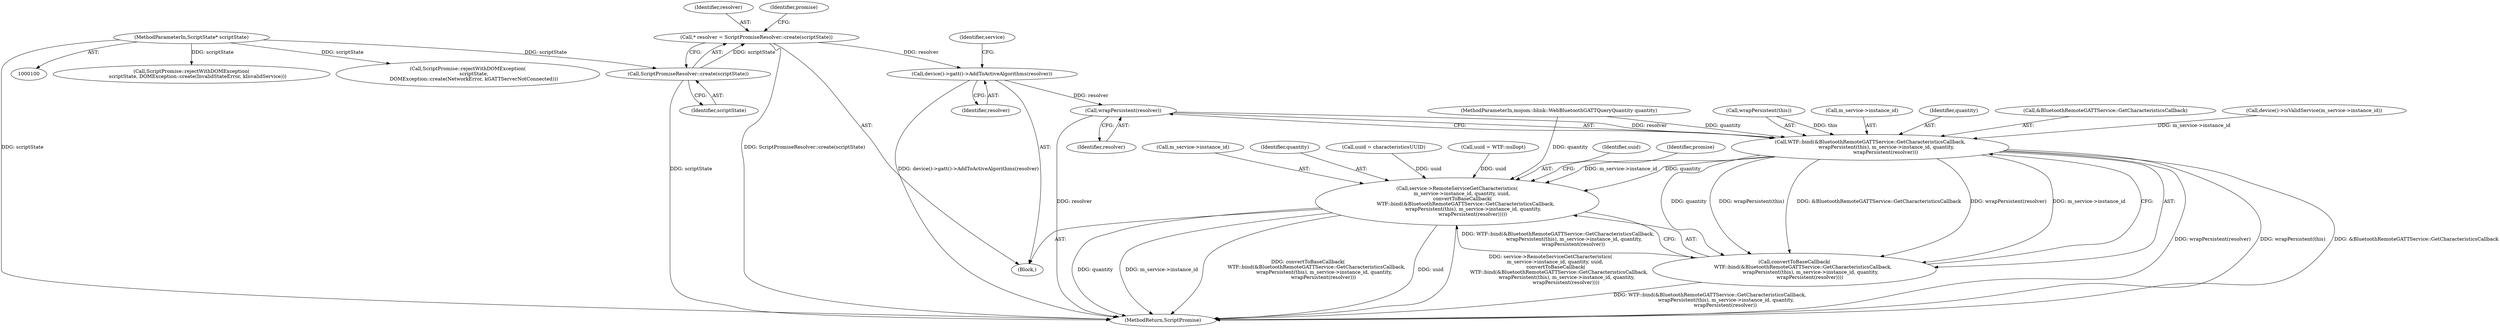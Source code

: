 digraph "0_Chrome_2bceda4948deeaed0a5a99305d0d488eb952f64f_1@pointer" {
"1000137" [label="(Call,device()->gatt()->AddToActiveAlgorithms(resolver))"];
"1000129" [label="(Call,* resolver = ScriptPromiseResolver::create(scriptState))"];
"1000131" [label="(Call,ScriptPromiseResolver::create(scriptState))"];
"1000101" [label="(MethodParameterIn,ScriptState* scriptState)"];
"1000169" [label="(Call,wrapPersistent(resolver))"];
"1000160" [label="(Call,WTF::bind(&BluetoothRemoteGATTService::GetCharacteristicsCallback,\n                     wrapPersistent(this), m_service->instance_id, quantity,\n                    wrapPersistent(resolver)))"];
"1000153" [label="(Call,service->RemoteServiceGetCharacteristics(\n      m_service->instance_id, quantity, uuid,\n       convertToBaseCallback(\n           WTF::bind(&BluetoothRemoteGATTService::GetCharacteristicsCallback,\n                     wrapPersistent(this), m_service->instance_id, quantity,\n                    wrapPersistent(resolver)))))"];
"1000159" [label="(Call,convertToBaseCallback(\n           WTF::bind(&BluetoothRemoteGATTService::GetCharacteristicsCallback,\n                     wrapPersistent(this), m_service->instance_id, quantity,\n                    wrapPersistent(resolver))))"];
"1000158" [label="(Identifier,uuid)"];
"1000169" [label="(Call,wrapPersistent(resolver))"];
"1000172" [label="(Identifier,promise)"];
"1000163" [label="(Call,wrapPersistent(this))"];
"1000150" [label="(Call,uuid = characteristicsUUID)"];
"1000123" [label="(Call,ScriptPromise::rejectWithDOMException(\n        scriptState, DOMException::create(InvalidStateError, kInvalidService)))"];
"1000144" [label="(Call,uuid = WTF::nullopt)"];
"1000138" [label="(Identifier,resolver)"];
"1000141" [label="(Identifier,service)"];
"1000130" [label="(Identifier,resolver)"];
"1000104" [label="(Block,)"];
"1000102" [label="(MethodParameterIn,mojom::blink::WebBluetoothGATTQueryQuantity quantity)"];
"1000110" [label="(Call,ScriptPromise::rejectWithDOMException(\n        scriptState,\n        DOMException::create(NetworkError, kGATTServerNotConnected)))"];
"1000165" [label="(Call,m_service->instance_id)"];
"1000135" [label="(Identifier,promise)"];
"1000137" [label="(Call,device()->gatt()->AddToActiveAlgorithms(resolver))"];
"1000168" [label="(Identifier,quantity)"];
"1000153" [label="(Call,service->RemoteServiceGetCharacteristics(\n      m_service->instance_id, quantity, uuid,\n       convertToBaseCallback(\n           WTF::bind(&BluetoothRemoteGATTService::GetCharacteristicsCallback,\n                     wrapPersistent(this), m_service->instance_id, quantity,\n                    wrapPersistent(resolver)))))"];
"1000159" [label="(Call,convertToBaseCallback(\n           WTF::bind(&BluetoothRemoteGATTService::GetCharacteristicsCallback,\n                     wrapPersistent(this), m_service->instance_id, quantity,\n                    wrapPersistent(resolver))))"];
"1000173" [label="(MethodReturn,ScriptPromise)"];
"1000161" [label="(Call,&BluetoothRemoteGATTService::GetCharacteristicsCallback)"];
"1000170" [label="(Identifier,resolver)"];
"1000154" [label="(Call,m_service->instance_id)"];
"1000117" [label="(Call,device()->isValidService(m_service->instance_id))"];
"1000157" [label="(Identifier,quantity)"];
"1000129" [label="(Call,* resolver = ScriptPromiseResolver::create(scriptState))"];
"1000101" [label="(MethodParameterIn,ScriptState* scriptState)"];
"1000132" [label="(Identifier,scriptState)"];
"1000131" [label="(Call,ScriptPromiseResolver::create(scriptState))"];
"1000160" [label="(Call,WTF::bind(&BluetoothRemoteGATTService::GetCharacteristicsCallback,\n                     wrapPersistent(this), m_service->instance_id, quantity,\n                    wrapPersistent(resolver)))"];
"1000137" -> "1000104"  [label="AST: "];
"1000137" -> "1000138"  [label="CFG: "];
"1000138" -> "1000137"  [label="AST: "];
"1000141" -> "1000137"  [label="CFG: "];
"1000137" -> "1000173"  [label="DDG: device()->gatt()->AddToActiveAlgorithms(resolver)"];
"1000129" -> "1000137"  [label="DDG: resolver"];
"1000137" -> "1000169"  [label="DDG: resolver"];
"1000129" -> "1000104"  [label="AST: "];
"1000129" -> "1000131"  [label="CFG: "];
"1000130" -> "1000129"  [label="AST: "];
"1000131" -> "1000129"  [label="AST: "];
"1000135" -> "1000129"  [label="CFG: "];
"1000129" -> "1000173"  [label="DDG: ScriptPromiseResolver::create(scriptState)"];
"1000131" -> "1000129"  [label="DDG: scriptState"];
"1000131" -> "1000132"  [label="CFG: "];
"1000132" -> "1000131"  [label="AST: "];
"1000131" -> "1000173"  [label="DDG: scriptState"];
"1000101" -> "1000131"  [label="DDG: scriptState"];
"1000101" -> "1000100"  [label="AST: "];
"1000101" -> "1000173"  [label="DDG: scriptState"];
"1000101" -> "1000110"  [label="DDG: scriptState"];
"1000101" -> "1000123"  [label="DDG: scriptState"];
"1000169" -> "1000160"  [label="AST: "];
"1000169" -> "1000170"  [label="CFG: "];
"1000170" -> "1000169"  [label="AST: "];
"1000160" -> "1000169"  [label="CFG: "];
"1000169" -> "1000173"  [label="DDG: resolver"];
"1000169" -> "1000160"  [label="DDG: resolver"];
"1000160" -> "1000159"  [label="AST: "];
"1000161" -> "1000160"  [label="AST: "];
"1000163" -> "1000160"  [label="AST: "];
"1000165" -> "1000160"  [label="AST: "];
"1000168" -> "1000160"  [label="AST: "];
"1000159" -> "1000160"  [label="CFG: "];
"1000160" -> "1000173"  [label="DDG: wrapPersistent(resolver)"];
"1000160" -> "1000173"  [label="DDG: wrapPersistent(this)"];
"1000160" -> "1000173"  [label="DDG: &BluetoothRemoteGATTService::GetCharacteristicsCallback"];
"1000160" -> "1000153"  [label="DDG: m_service->instance_id"];
"1000160" -> "1000153"  [label="DDG: quantity"];
"1000160" -> "1000159"  [label="DDG: quantity"];
"1000160" -> "1000159"  [label="DDG: wrapPersistent(this)"];
"1000160" -> "1000159"  [label="DDG: &BluetoothRemoteGATTService::GetCharacteristicsCallback"];
"1000160" -> "1000159"  [label="DDG: wrapPersistent(resolver)"];
"1000160" -> "1000159"  [label="DDG: m_service->instance_id"];
"1000163" -> "1000160"  [label="DDG: this"];
"1000117" -> "1000160"  [label="DDG: m_service->instance_id"];
"1000102" -> "1000160"  [label="DDG: quantity"];
"1000153" -> "1000104"  [label="AST: "];
"1000153" -> "1000159"  [label="CFG: "];
"1000154" -> "1000153"  [label="AST: "];
"1000157" -> "1000153"  [label="AST: "];
"1000158" -> "1000153"  [label="AST: "];
"1000159" -> "1000153"  [label="AST: "];
"1000172" -> "1000153"  [label="CFG: "];
"1000153" -> "1000173"  [label="DDG: quantity"];
"1000153" -> "1000173"  [label="DDG: m_service->instance_id"];
"1000153" -> "1000173"  [label="DDG: convertToBaseCallback(\n           WTF::bind(&BluetoothRemoteGATTService::GetCharacteristicsCallback,\n                     wrapPersistent(this), m_service->instance_id, quantity,\n                    wrapPersistent(resolver)))"];
"1000153" -> "1000173"  [label="DDG: uuid"];
"1000153" -> "1000173"  [label="DDG: service->RemoteServiceGetCharacteristics(\n      m_service->instance_id, quantity, uuid,\n       convertToBaseCallback(\n           WTF::bind(&BluetoothRemoteGATTService::GetCharacteristicsCallback,\n                     wrapPersistent(this), m_service->instance_id, quantity,\n                    wrapPersistent(resolver))))"];
"1000102" -> "1000153"  [label="DDG: quantity"];
"1000150" -> "1000153"  [label="DDG: uuid"];
"1000144" -> "1000153"  [label="DDG: uuid"];
"1000159" -> "1000153"  [label="DDG: WTF::bind(&BluetoothRemoteGATTService::GetCharacteristicsCallback,\n                     wrapPersistent(this), m_service->instance_id, quantity,\n                    wrapPersistent(resolver))"];
"1000159" -> "1000173"  [label="DDG: WTF::bind(&BluetoothRemoteGATTService::GetCharacteristicsCallback,\n                     wrapPersistent(this), m_service->instance_id, quantity,\n                    wrapPersistent(resolver))"];
}
